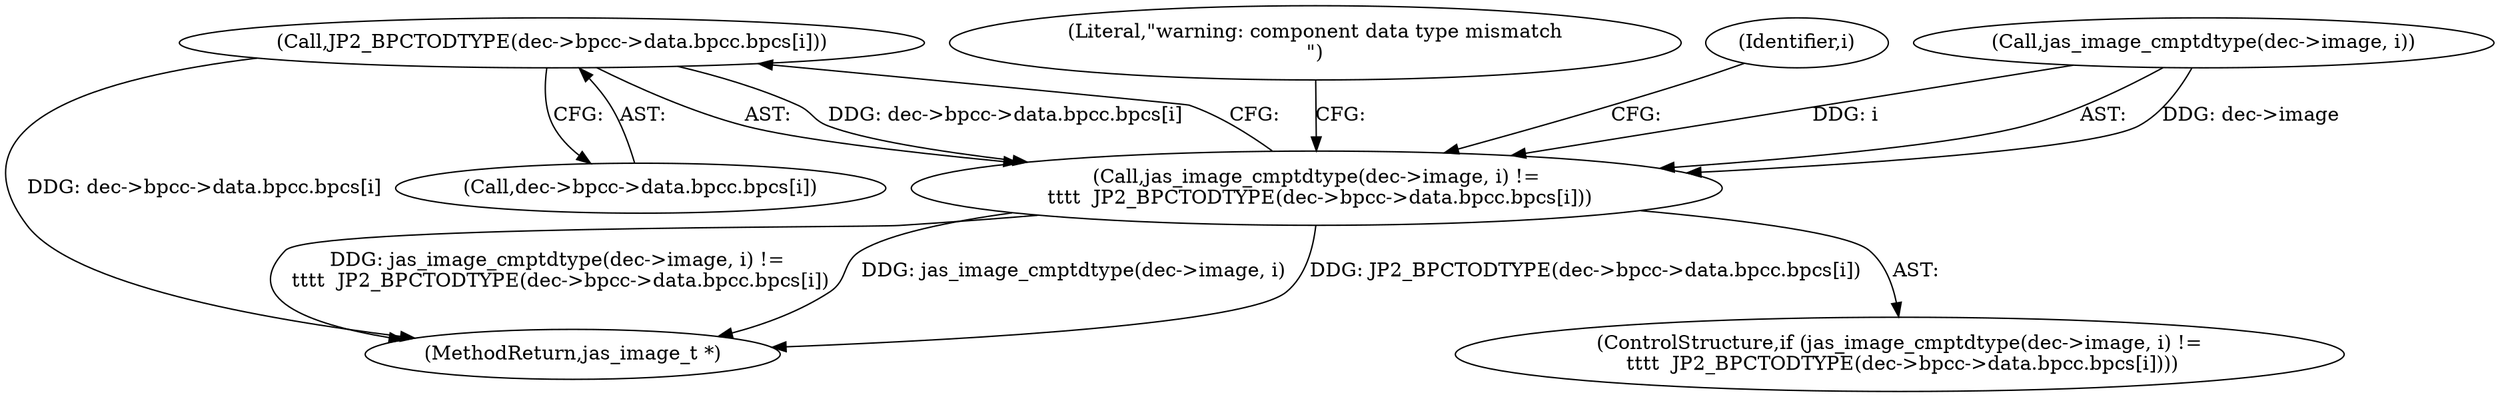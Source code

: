 digraph "0_jasper_d42b2388f7f8e0332c846675133acea151fc557a_33@array" {
"1000561" [label="(Call,JP2_BPCTODTYPE(dec->bpcc->data.bpcc.bpcs[i]))"];
"1000555" [label="(Call,jas_image_cmptdtype(dec->image, i) !=\n \t\t\t\t  JP2_BPCTODTYPE(dec->bpcc->data.bpcc.bpcs[i]))"];
"1000554" [label="(ControlStructure,if (jas_image_cmptdtype(dec->image, i) !=\n \t\t\t\t  JP2_BPCTODTYPE(dec->bpcc->data.bpcc.bpcs[i])))"];
"1000562" [label="(Call,dec->bpcc->data.bpcc.bpcs[i])"];
"1000575" [label="(Literal,\"warning: component data type mismatch\n\")"];
"1000561" [label="(Call,JP2_BPCTODTYPE(dec->bpcc->data.bpcc.bpcs[i]))"];
"1000555" [label="(Call,jas_image_cmptdtype(dec->image, i) !=\n \t\t\t\t  JP2_BPCTODTYPE(dec->bpcc->data.bpcc.bpcs[i]))"];
"1000552" [label="(Identifier,i)"];
"1000556" [label="(Call,jas_image_cmptdtype(dec->image, i))"];
"1001265" [label="(MethodReturn,jas_image_t *)"];
"1000561" -> "1000555"  [label="AST: "];
"1000561" -> "1000562"  [label="CFG: "];
"1000562" -> "1000561"  [label="AST: "];
"1000555" -> "1000561"  [label="CFG: "];
"1000561" -> "1001265"  [label="DDG: dec->bpcc->data.bpcc.bpcs[i]"];
"1000561" -> "1000555"  [label="DDG: dec->bpcc->data.bpcc.bpcs[i]"];
"1000555" -> "1000554"  [label="AST: "];
"1000556" -> "1000555"  [label="AST: "];
"1000575" -> "1000555"  [label="CFG: "];
"1000552" -> "1000555"  [label="CFG: "];
"1000555" -> "1001265"  [label="DDG: jas_image_cmptdtype(dec->image, i) !=\n \t\t\t\t  JP2_BPCTODTYPE(dec->bpcc->data.bpcc.bpcs[i])"];
"1000555" -> "1001265"  [label="DDG: jas_image_cmptdtype(dec->image, i)"];
"1000555" -> "1001265"  [label="DDG: JP2_BPCTODTYPE(dec->bpcc->data.bpcc.bpcs[i])"];
"1000556" -> "1000555"  [label="DDG: dec->image"];
"1000556" -> "1000555"  [label="DDG: i"];
}
